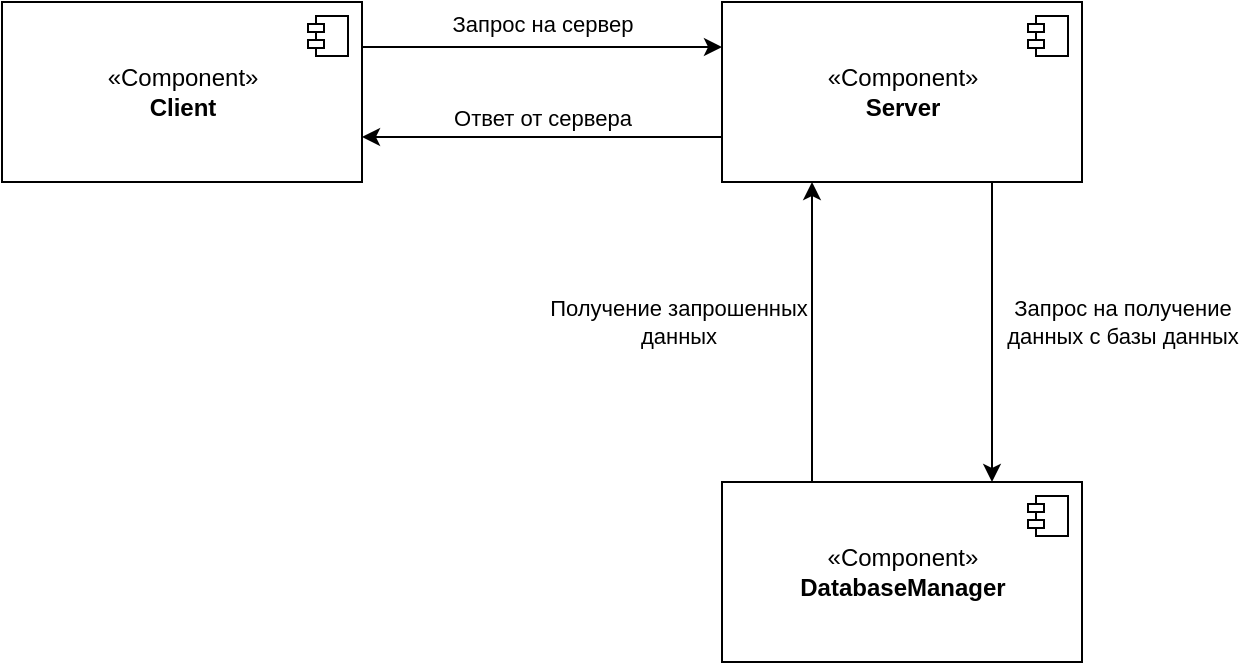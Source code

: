 <mxfile version="15.4.3" type="device"><diagram name="Page-1" id="13e1069c-82ec-6db2-03f1-153e76fe0fe0"><mxGraphModel dx="868" dy="403" grid="1" gridSize="10" guides="1" tooltips="1" connect="1" arrows="1" fold="1" page="1" pageScale="1" pageWidth="1100" pageHeight="850" background="none" math="0" shadow="0"><root><mxCell id="0"/><mxCell id="1" parent="0"/><mxCell id="jHBB45GBEKPINTRv6CtI-21" style="edgeStyle=orthogonalEdgeStyle;rounded=0;orthogonalLoop=1;jettySize=auto;html=1;exitX=1;exitY=0.25;exitDx=0;exitDy=0;entryX=0;entryY=0.25;entryDx=0;entryDy=0;" edge="1" parent="1" source="jHBB45GBEKPINTRv6CtI-15" target="jHBB45GBEKPINTRv6CtI-17"><mxGeometry relative="1" as="geometry"/></mxCell><mxCell id="jHBB45GBEKPINTRv6CtI-28" value="Запрос на сервер" style="edgeLabel;html=1;align=center;verticalAlign=middle;resizable=0;points=[];" vertex="1" connectable="0" parent="jHBB45GBEKPINTRv6CtI-21"><mxGeometry x="0.278" y="2" relative="1" as="geometry"><mxPoint x="-25" y="-10" as="offset"/></mxGeometry></mxCell><mxCell id="jHBB45GBEKPINTRv6CtI-15" value="«Component»&lt;br&gt;&lt;b&gt;Client&lt;/b&gt;" style="html=1;dropTarget=0;" vertex="1" parent="1"><mxGeometry x="10" y="290" width="180" height="90" as="geometry"/></mxCell><mxCell id="jHBB45GBEKPINTRv6CtI-16" value="" style="shape=module;jettyWidth=8;jettyHeight=4;" vertex="1" parent="jHBB45GBEKPINTRv6CtI-15"><mxGeometry x="1" width="20" height="20" relative="1" as="geometry"><mxPoint x="-27" y="7" as="offset"/></mxGeometry></mxCell><mxCell id="jHBB45GBEKPINTRv6CtI-22" style="edgeStyle=orthogonalEdgeStyle;rounded=0;orthogonalLoop=1;jettySize=auto;html=1;exitX=0;exitY=0.75;exitDx=0;exitDy=0;entryX=1;entryY=0.75;entryDx=0;entryDy=0;" edge="1" parent="1" source="jHBB45GBEKPINTRv6CtI-17" target="jHBB45GBEKPINTRv6CtI-15"><mxGeometry relative="1" as="geometry"/></mxCell><mxCell id="jHBB45GBEKPINTRv6CtI-29" value="Ответ от сервера" style="edgeLabel;html=1;align=center;verticalAlign=middle;resizable=0;points=[];" vertex="1" connectable="0" parent="jHBB45GBEKPINTRv6CtI-22"><mxGeometry x="0.267" y="1" relative="1" as="geometry"><mxPoint x="24" y="-11" as="offset"/></mxGeometry></mxCell><mxCell id="jHBB45GBEKPINTRv6CtI-25" style="edgeStyle=orthogonalEdgeStyle;rounded=0;orthogonalLoop=1;jettySize=auto;html=1;exitX=0.75;exitY=1;exitDx=0;exitDy=0;entryX=0.75;entryY=0;entryDx=0;entryDy=0;" edge="1" parent="1" source="jHBB45GBEKPINTRv6CtI-17" target="jHBB45GBEKPINTRv6CtI-19"><mxGeometry relative="1" as="geometry"/></mxCell><mxCell id="jHBB45GBEKPINTRv6CtI-30" value="Запрос на получение&lt;br&gt;данных с базы данных" style="edgeLabel;html=1;align=center;verticalAlign=middle;resizable=0;points=[];" vertex="1" connectable="0" parent="jHBB45GBEKPINTRv6CtI-25"><mxGeometry x="0.213" y="-1" relative="1" as="geometry"><mxPoint x="66" y="-21" as="offset"/></mxGeometry></mxCell><mxCell id="jHBB45GBEKPINTRv6CtI-17" value="«Component»&lt;br&gt;&lt;b&gt;Server&lt;/b&gt;&lt;span style=&quot;color: rgba(0 , 0 , 0 , 0) ; font-family: monospace ; font-size: 0px&quot;&gt;%3CmxGraphModel%3E%3Croot%3E%3CmxCell%20id%3D%220%22%2F%3E%3CmxCell%20id%3D%221%22%20parent%3D%220%22%2F%3E%3CmxCell%20id%3D%222%22%20value%3D%22%C2%ABComponent%C2%BB%26lt%3Bbr%26gt%3B%26lt%3Bb%26gt%3BClient%26lt%3B%2Fb%26gt%3B%22%20style%3D%22html%3D1%3BdropTarget%3D0%3B%22%20vertex%3D%221%22%20parent%3D%221%22%3E%3CmxGeometry%20x%3D%22100%22%20y%3D%22290%22%20width%3D%22180%22%20height%3D%2290%22%20as%3D%22geometry%22%2F%3E%3C%2FmxCell%3E%3CmxCell%20id%3D%223%22%20value%3D%22%22%20style%3D%22shape%3Dmodule%3BjettyWidth%3D8%3BjettyHeight%3D4%3B%22%20vertex%3D%221%22%20parent%3D%222%22%3E%3CmxGeometry%20x%3D%221%22%20width%3D%2220%22%20height%3D%2220%22%20relative%3D%221%22%20as%3D%22geometry%22%3E%3CmxPoint%20x%3D%22-27%22%20y%3D%227%22%20as%3D%22offset%22%2F%3E%3C%2FmxGeometry%3E%3C%2FmxCell%3E%3C%2Froot%3E%3C%2FmxGraphModel%3E&lt;/span&gt;" style="html=1;dropTarget=0;" vertex="1" parent="1"><mxGeometry x="370" y="290" width="180" height="90" as="geometry"/></mxCell><mxCell id="jHBB45GBEKPINTRv6CtI-18" value="" style="shape=module;jettyWidth=8;jettyHeight=4;" vertex="1" parent="jHBB45GBEKPINTRv6CtI-17"><mxGeometry x="1" width="20" height="20" relative="1" as="geometry"><mxPoint x="-27" y="7" as="offset"/></mxGeometry></mxCell><mxCell id="jHBB45GBEKPINTRv6CtI-26" style="edgeStyle=orthogonalEdgeStyle;rounded=0;orthogonalLoop=1;jettySize=auto;html=1;exitX=0.25;exitY=0;exitDx=0;exitDy=0;entryX=0.25;entryY=1;entryDx=0;entryDy=0;" edge="1" parent="1" source="jHBB45GBEKPINTRv6CtI-19" target="jHBB45GBEKPINTRv6CtI-17"><mxGeometry relative="1" as="geometry"/></mxCell><mxCell id="jHBB45GBEKPINTRv6CtI-31" value="Получение запрошенных&lt;br&gt;данных" style="edgeLabel;html=1;align=center;verticalAlign=middle;resizable=0;points=[];" vertex="1" connectable="0" parent="jHBB45GBEKPINTRv6CtI-26"><mxGeometry x="0.32" y="1" relative="1" as="geometry"><mxPoint x="-66" y="19" as="offset"/></mxGeometry></mxCell><mxCell id="jHBB45GBEKPINTRv6CtI-19" value="«Component»&lt;br&gt;&lt;b&gt;DatabaseManager&lt;/b&gt;&lt;span style=&quot;color: rgba(0 , 0 , 0 , 0) ; font-family: monospace ; font-size: 0px&quot;&gt;%3CmxGraphModel%3E%3Croot%3E%3CmxCell%20id%3D%220%22%2F%3E%3CmxCell%20id%3D%221%22%20parent%3D%220%22%2F%3E%3CmxCell%20id%3D%222%22%20value%3D%22%C2%ABComponent%C2%BB%26lt%3Bbr%26gt%3B%26lt%3Bb%26gt%3BClient%26lt%3B%2Fb%26gt%3B%22%20style%3D%22html%3D1%3BdropTarget%3D0%3B%22%20vertex%3D%221%22%20parent%3D%221%22%3E%3CmxGeometry%20x%3D%22100%22%20y%3D%22290%22%20width%3D%22180%22%20height%3D%2290%22%20as%3D%22geometry%22%2F%3E%3C%2FmxCell%3E%3CmxCell%20id%3D%223%22%20value%3D%22%22%20style%3D%22shape%3Dmodule%3BjettyWidth%3D8%3BjettyHeight%3D4%3B%22%20vertex%3D%221%22%20parent%3D%222%22%3E%3CmxGeometry%20x%3D%221%22%20width%3D%2220%22%20height%3D%2220%22%20relative%3D%221%22%20as%3D%22geometry%22%3E%3CmxPoint%20x%3D%22-27%22%20y%3D%227%22%20as%3D%22offset%22%2F%3E%3C%2FmxGeometry%3E%3C%2FmxCell%3E%3C%2Froot%3E%3C%2FmxGraphModel%3E&lt;/span&gt;" style="html=1;dropTarget=0;" vertex="1" parent="1"><mxGeometry x="370" y="530" width="180" height="90" as="geometry"/></mxCell><mxCell id="jHBB45GBEKPINTRv6CtI-20" value="" style="shape=module;jettyWidth=8;jettyHeight=4;" vertex="1" parent="jHBB45GBEKPINTRv6CtI-19"><mxGeometry x="1" width="20" height="20" relative="1" as="geometry"><mxPoint x="-27" y="7" as="offset"/></mxGeometry></mxCell></root></mxGraphModel></diagram></mxfile>